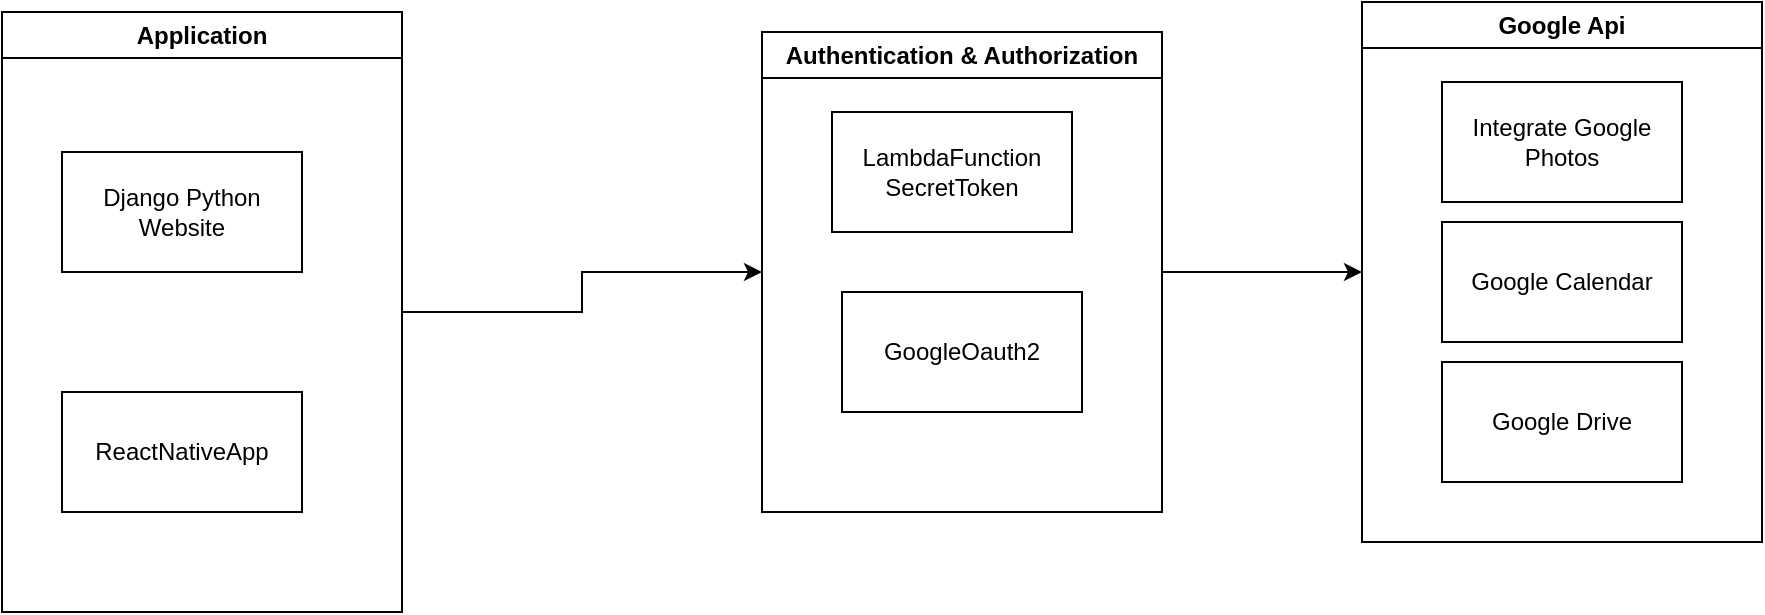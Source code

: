 <mxfile version="21.7.5" type="github">
  <diagram name="Page-1" id="amvmLX5-Qw1hjUIvyVow">
    <mxGraphModel dx="1306" dy="836" grid="1" gridSize="10" guides="1" tooltips="1" connect="1" arrows="1" fold="1" page="1" pageScale="1" pageWidth="850" pageHeight="1100" math="0" shadow="0">
      <root>
        <mxCell id="0" />
        <mxCell id="1" parent="0" />
        <mxCell id="GRGStDCxuBeOnQ4SUFNK-7" style="edgeStyle=orthogonalEdgeStyle;rounded=0;orthogonalLoop=1;jettySize=auto;html=1;entryX=0;entryY=0.5;entryDx=0;entryDy=0;exitX=1;exitY=0.5;exitDx=0;exitDy=0;" edge="1" parent="1" source="GRGStDCxuBeOnQ4SUFNK-13" target="GRGStDCxuBeOnQ4SUFNK-5">
          <mxGeometry relative="1" as="geometry" />
        </mxCell>
        <mxCell id="GRGStDCxuBeOnQ4SUFNK-8" style="edgeStyle=orthogonalEdgeStyle;rounded=0;orthogonalLoop=1;jettySize=auto;html=1;entryX=0;entryY=0.5;entryDx=0;entryDy=0;" edge="1" parent="1" source="GRGStDCxuBeOnQ4SUFNK-5" target="GRGStDCxuBeOnQ4SUFNK-9">
          <mxGeometry relative="1" as="geometry" />
        </mxCell>
        <mxCell id="GRGStDCxuBeOnQ4SUFNK-5" value="Authentication &amp;amp; Authorization" style="swimlane;whiteSpace=wrap;html=1;" vertex="1" parent="1">
          <mxGeometry x="390" y="290" width="200" height="240" as="geometry" />
        </mxCell>
        <mxCell id="GRGStDCxuBeOnQ4SUFNK-3" value="LambdaFunction&lt;br&gt;SecretToken&lt;br&gt;" style="rounded=0;whiteSpace=wrap;html=1;" vertex="1" parent="GRGStDCxuBeOnQ4SUFNK-5">
          <mxGeometry x="35" y="40" width="120" height="60" as="geometry" />
        </mxCell>
        <mxCell id="GRGStDCxuBeOnQ4SUFNK-4" value="GoogleOauth2" style="rounded=0;whiteSpace=wrap;html=1;" vertex="1" parent="GRGStDCxuBeOnQ4SUFNK-5">
          <mxGeometry x="40" y="130" width="120" height="60" as="geometry" />
        </mxCell>
        <mxCell id="GRGStDCxuBeOnQ4SUFNK-9" value="Google Api" style="swimlane;whiteSpace=wrap;html=1;" vertex="1" parent="1">
          <mxGeometry x="690" y="275" width="200" height="270" as="geometry" />
        </mxCell>
        <mxCell id="GRGStDCxuBeOnQ4SUFNK-2" value="Integrate Google Photos" style="rounded=0;whiteSpace=wrap;html=1;" vertex="1" parent="GRGStDCxuBeOnQ4SUFNK-9">
          <mxGeometry x="40" y="40" width="120" height="60" as="geometry" />
        </mxCell>
        <mxCell id="GRGStDCxuBeOnQ4SUFNK-10" value="Google Calendar" style="rounded=0;whiteSpace=wrap;html=1;" vertex="1" parent="GRGStDCxuBeOnQ4SUFNK-9">
          <mxGeometry x="40" y="110" width="120" height="60" as="geometry" />
        </mxCell>
        <mxCell id="GRGStDCxuBeOnQ4SUFNK-11" value="Google Drive" style="rounded=0;whiteSpace=wrap;html=1;" vertex="1" parent="GRGStDCxuBeOnQ4SUFNK-9">
          <mxGeometry x="40" y="180" width="120" height="60" as="geometry" />
        </mxCell>
        <mxCell id="GRGStDCxuBeOnQ4SUFNK-13" value="Application" style="swimlane;whiteSpace=wrap;html=1;" vertex="1" parent="1">
          <mxGeometry x="10" y="280" width="200" height="300" as="geometry" />
        </mxCell>
        <mxCell id="GRGStDCxuBeOnQ4SUFNK-1" value="ReactNativeApp" style="rounded=0;whiteSpace=wrap;html=1;" vertex="1" parent="GRGStDCxuBeOnQ4SUFNK-13">
          <mxGeometry x="30" y="190" width="120" height="60" as="geometry" />
        </mxCell>
        <mxCell id="GRGStDCxuBeOnQ4SUFNK-12" value="Django Python Website" style="rounded=0;whiteSpace=wrap;html=1;" vertex="1" parent="GRGStDCxuBeOnQ4SUFNK-13">
          <mxGeometry x="30" y="70" width="120" height="60" as="geometry" />
        </mxCell>
      </root>
    </mxGraphModel>
  </diagram>
</mxfile>
